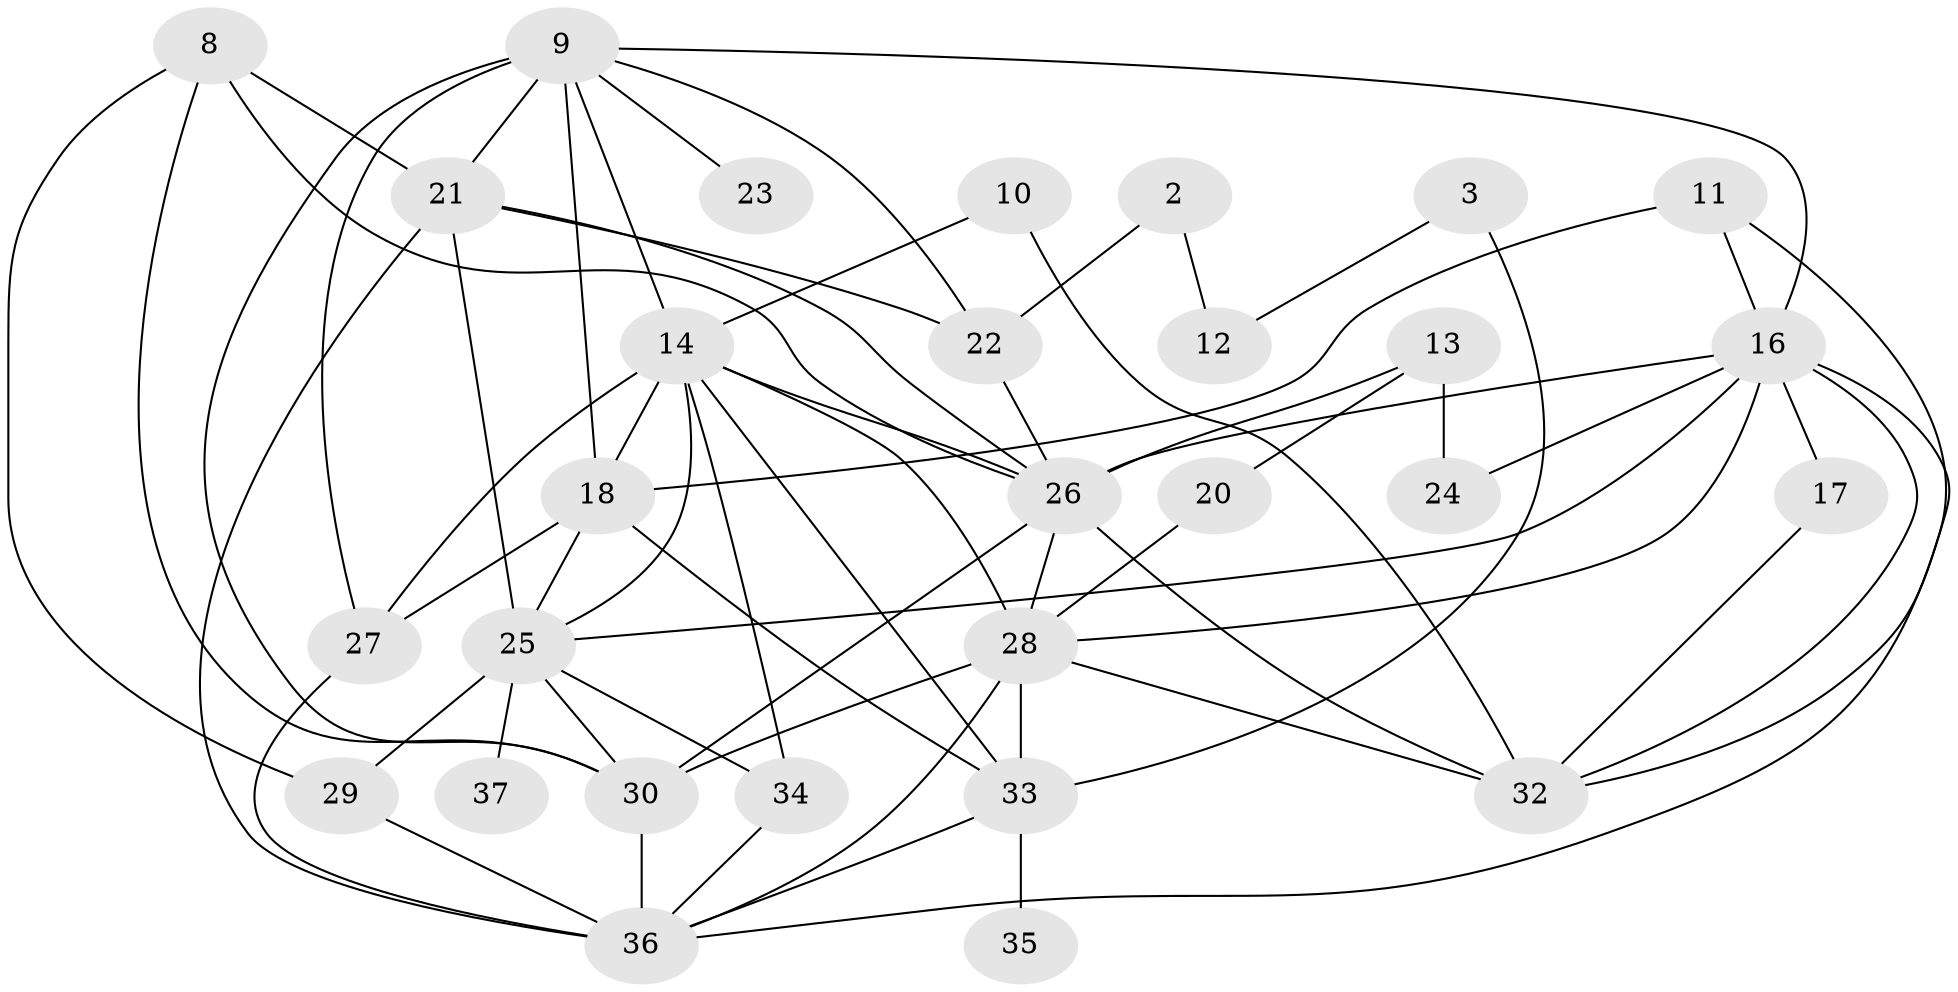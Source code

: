 // original degree distribution, {0: 0.056910569105691054, 1: 0.2032520325203252, 7: 0.024390243902439025, 5: 0.10569105691056911, 3: 0.21951219512195122, 6: 0.04065040650406504, 4: 0.13008130081300814, 2: 0.21951219512195122}
// Generated by graph-tools (version 1.1) at 2025/35/03/04/25 23:35:54]
// undirected, 29 vertices, 65 edges
graph export_dot {
  node [color=gray90,style=filled];
  2;
  3;
  8;
  9;
  10;
  11;
  12;
  13;
  14;
  16;
  17;
  18;
  20;
  21;
  22;
  23;
  24;
  25;
  26;
  27;
  28;
  29;
  30;
  32;
  33;
  34;
  35;
  36;
  37;
  2 -- 12 [weight=1.0];
  2 -- 22 [weight=1.0];
  3 -- 12 [weight=1.0];
  3 -- 33 [weight=1.0];
  8 -- 21 [weight=1.0];
  8 -- 26 [weight=1.0];
  8 -- 29 [weight=1.0];
  8 -- 30 [weight=1.0];
  9 -- 14 [weight=1.0];
  9 -- 16 [weight=1.0];
  9 -- 18 [weight=1.0];
  9 -- 21 [weight=2.0];
  9 -- 22 [weight=1.0];
  9 -- 23 [weight=1.0];
  9 -- 27 [weight=1.0];
  9 -- 30 [weight=1.0];
  10 -- 14 [weight=1.0];
  10 -- 32 [weight=1.0];
  11 -- 16 [weight=1.0];
  11 -- 18 [weight=1.0];
  11 -- 32 [weight=2.0];
  13 -- 20 [weight=1.0];
  13 -- 24 [weight=1.0];
  13 -- 26 [weight=1.0];
  14 -- 18 [weight=3.0];
  14 -- 25 [weight=1.0];
  14 -- 26 [weight=1.0];
  14 -- 27 [weight=1.0];
  14 -- 28 [weight=2.0];
  14 -- 33 [weight=1.0];
  14 -- 34 [weight=1.0];
  16 -- 17 [weight=2.0];
  16 -- 24 [weight=1.0];
  16 -- 25 [weight=2.0];
  16 -- 26 [weight=1.0];
  16 -- 28 [weight=1.0];
  16 -- 32 [weight=2.0];
  16 -- 36 [weight=1.0];
  17 -- 32 [weight=1.0];
  18 -- 25 [weight=2.0];
  18 -- 27 [weight=1.0];
  18 -- 33 [weight=2.0];
  20 -- 28 [weight=1.0];
  21 -- 22 [weight=1.0];
  21 -- 25 [weight=2.0];
  21 -- 26 [weight=1.0];
  21 -- 36 [weight=1.0];
  22 -- 26 [weight=1.0];
  25 -- 29 [weight=1.0];
  25 -- 30 [weight=1.0];
  25 -- 34 [weight=1.0];
  25 -- 37 [weight=1.0];
  26 -- 28 [weight=1.0];
  26 -- 30 [weight=1.0];
  26 -- 32 [weight=2.0];
  27 -- 36 [weight=1.0];
  28 -- 30 [weight=1.0];
  28 -- 32 [weight=2.0];
  28 -- 33 [weight=3.0];
  28 -- 36 [weight=1.0];
  29 -- 36 [weight=1.0];
  30 -- 36 [weight=3.0];
  33 -- 35 [weight=1.0];
  33 -- 36 [weight=1.0];
  34 -- 36 [weight=1.0];
}

